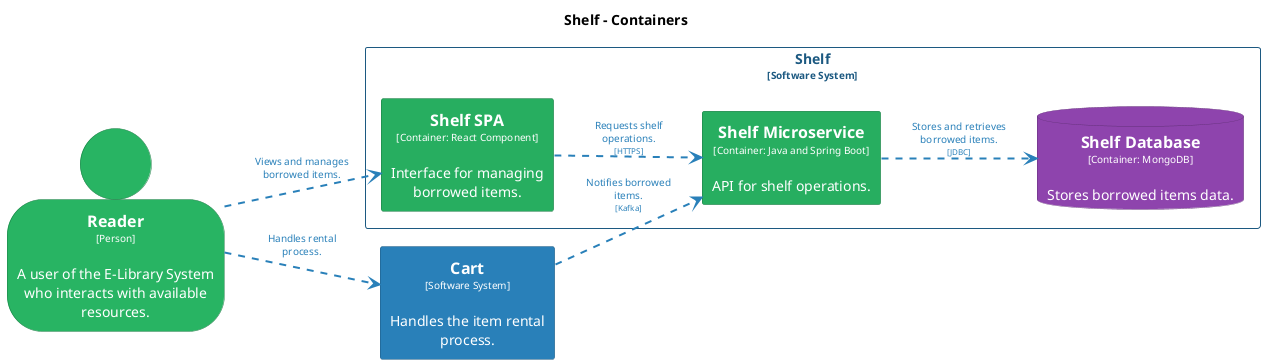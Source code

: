 @startuml
set separator none
title Shelf - Containers

left to right direction

skinparam {
  arrowFontSize 10
  defaultTextAlignment center
  wrapWidth 200
  maxMessageSize 100
}

hide stereotype

skinparam rectangle<<Cart>> {
  BackgroundColor #2980b9
  FontColor #ffffff
  BorderColor #1c5981
  shadowing false
}
skinparam person<<Reader>> {
  BackgroundColor #28b463
  FontColor #ffffff
  BorderColor #1c7d45
  shadowing false
}
skinparam database<<Shelf.ShelfDatabase>> {
  BackgroundColor #8e44ad
  FontColor #ffffff
  BorderColor #632f79
  shadowing false
}
skinparam rectangle<<Shelf.ShelfMicroservice>> {
  BackgroundColor #27ae60
  FontColor #ffffff
  BorderColor #1b7943
  shadowing false
}
skinparam rectangle<<Shelf.ShelfSPA>> {
  BackgroundColor #27ae60
  FontColor #ffffff
  BorderColor #1b7943
  shadowing false
}
skinparam rectangle<<Shelf>> {
  BorderColor #1c5981
  FontColor #1c5981
  shadowing false
}

person "==Reader\n<size:10>[Person]</size>\n\nA user of the E-Library System who interacts with available resources." <<Reader>> as Reader
rectangle "==Cart\n<size:10>[Software System]</size>\n\nHandles the item rental process." <<Cart>> as Cart

rectangle "Shelf\n<size:10>[Software System]</size>" <<Shelf>> {
  database "==Shelf Database\n<size:10>[Container: MongoDB]</size>\n\nStores borrowed items data." <<Shelf.ShelfDatabase>> as Shelf.ShelfDatabase
  rectangle "==Shelf SPA\n<size:10>[Container: React Component]</size>\n\nInterface for managing borrowed items." <<Shelf.ShelfSPA>> as Shelf.ShelfSPA
  rectangle "==Shelf Microservice\n<size:10>[Container: Java and Spring Boot]</size>\n\nAPI for shelf operations." <<Shelf.ShelfMicroservice>> as Shelf.ShelfMicroservice
}

Reader .[#2980b9,thickness=2].> Cart : "<color:#2980b9>Handles rental process."
Reader .[#2980b9,thickness=2].> Shelf.ShelfSPA : "<color:#2980b9>Views and manages borrowed items."
Shelf.ShelfSPA .[#2980b9,thickness=2].> Shelf.ShelfMicroservice : "<color:#2980b9>Requests shelf operations.\n<color:#2980b9><size:8>[HTTPS]</size>"
Shelf.ShelfMicroservice .[#2980b9,thickness=2].> Shelf.ShelfDatabase : "<color:#2980b9>Stores and retrieves borrowed items.\n<color:#2980b9><size:8>[JDBC]</size>"
Cart .[#2980b9,thickness=2].> Shelf.ShelfMicroservice : "<color:#2980b9>Notifies borrowed items.\n<color:#2980b9><size:8>[Kafka]</size>"
@enduml